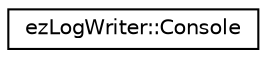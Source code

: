 digraph "Graphical Class Hierarchy"
{
 // LATEX_PDF_SIZE
  edge [fontname="Helvetica",fontsize="10",labelfontname="Helvetica",labelfontsize="10"];
  node [fontname="Helvetica",fontsize="10",shape=record];
  rankdir="LR";
  Node0 [label="ezLogWriter::Console",height=0.2,width=0.4,color="black", fillcolor="white", style="filled",URL="$d2/d9e/classez_log_writer_1_1_console.htm",tooltip="A simple log writer that writes out log messages using printf."];
}
